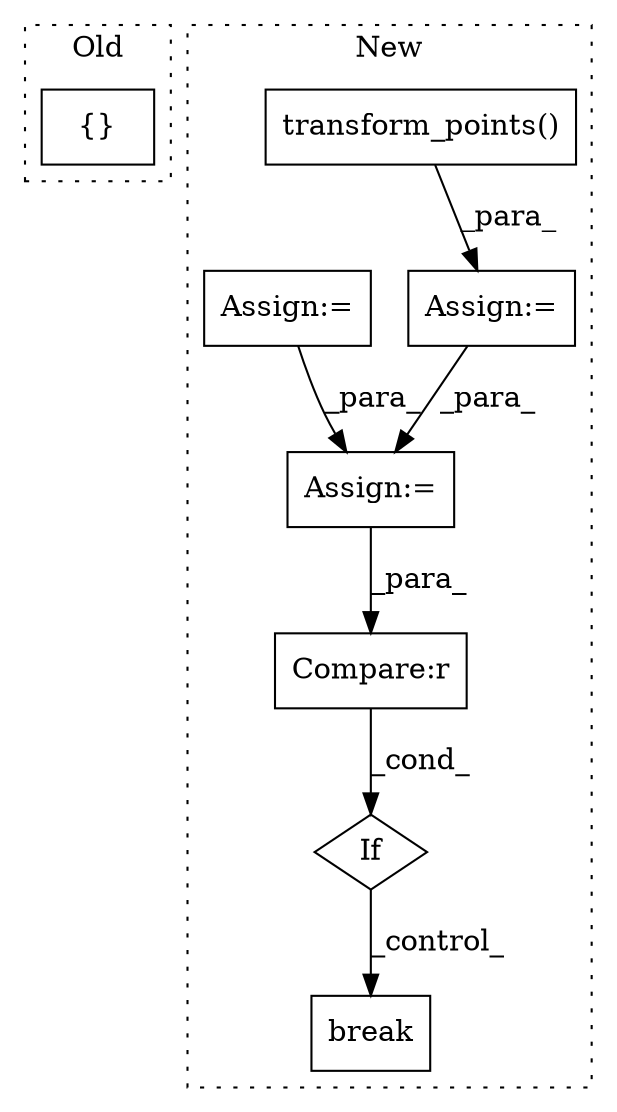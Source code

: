 digraph G {
subgraph cluster0 {
1 [label="{}" a="59" s="12841,12847" l="1,0" shape="box"];
label = "Old";
style="dotted";
}
subgraph cluster1 {
2 [label="transform_points()" a="75" s="12551,12609" l="26,1" shape="box"];
3 [label="If" a="96" s="12866" l="3" shape="diamond"];
4 [label="break" a="94" s="13166" l="5" shape="box"];
5 [label="Compare:r" a="40" s="12869" l="22" shape="box"];
6 [label="Assign:=" a="68" s="12739" l="3" shape="box"];
7 [label="Assign:=" a="68" s="12711" l="3" shape="box"];
8 [label="Assign:=" a="68" s="12812" l="3" shape="box"];
label = "New";
style="dotted";
}
2 -> 6 [label="_para_"];
3 -> 4 [label="_control_"];
5 -> 3 [label="_cond_"];
6 -> 8 [label="_para_"];
7 -> 8 [label="_para_"];
8 -> 5 [label="_para_"];
}